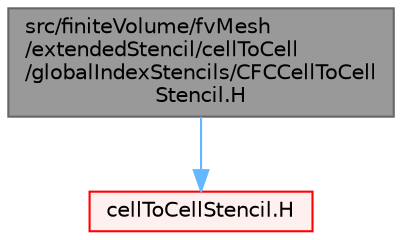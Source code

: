 digraph "src/finiteVolume/fvMesh/extendedStencil/cellToCell/globalIndexStencils/CFCCellToCellStencil.H"
{
 // LATEX_PDF_SIZE
  bgcolor="transparent";
  edge [fontname=Helvetica,fontsize=10,labelfontname=Helvetica,labelfontsize=10];
  node [fontname=Helvetica,fontsize=10,shape=box,height=0.2,width=0.4];
  Node1 [id="Node000001",label="src/finiteVolume/fvMesh\l/extendedStencil/cellToCell\l/globalIndexStencils/CFCCellToCell\lStencil.H",height=0.2,width=0.4,color="gray40", fillcolor="grey60", style="filled", fontcolor="black",tooltip=" "];
  Node1 -> Node2 [id="edge1_Node000001_Node000002",color="steelblue1",style="solid",tooltip=" "];
  Node2 [id="Node000002",label="cellToCellStencil.H",height=0.2,width=0.4,color="red", fillcolor="#FFF0F0", style="filled",URL="$cellToCellStencil_8H.html",tooltip=" "];
}
